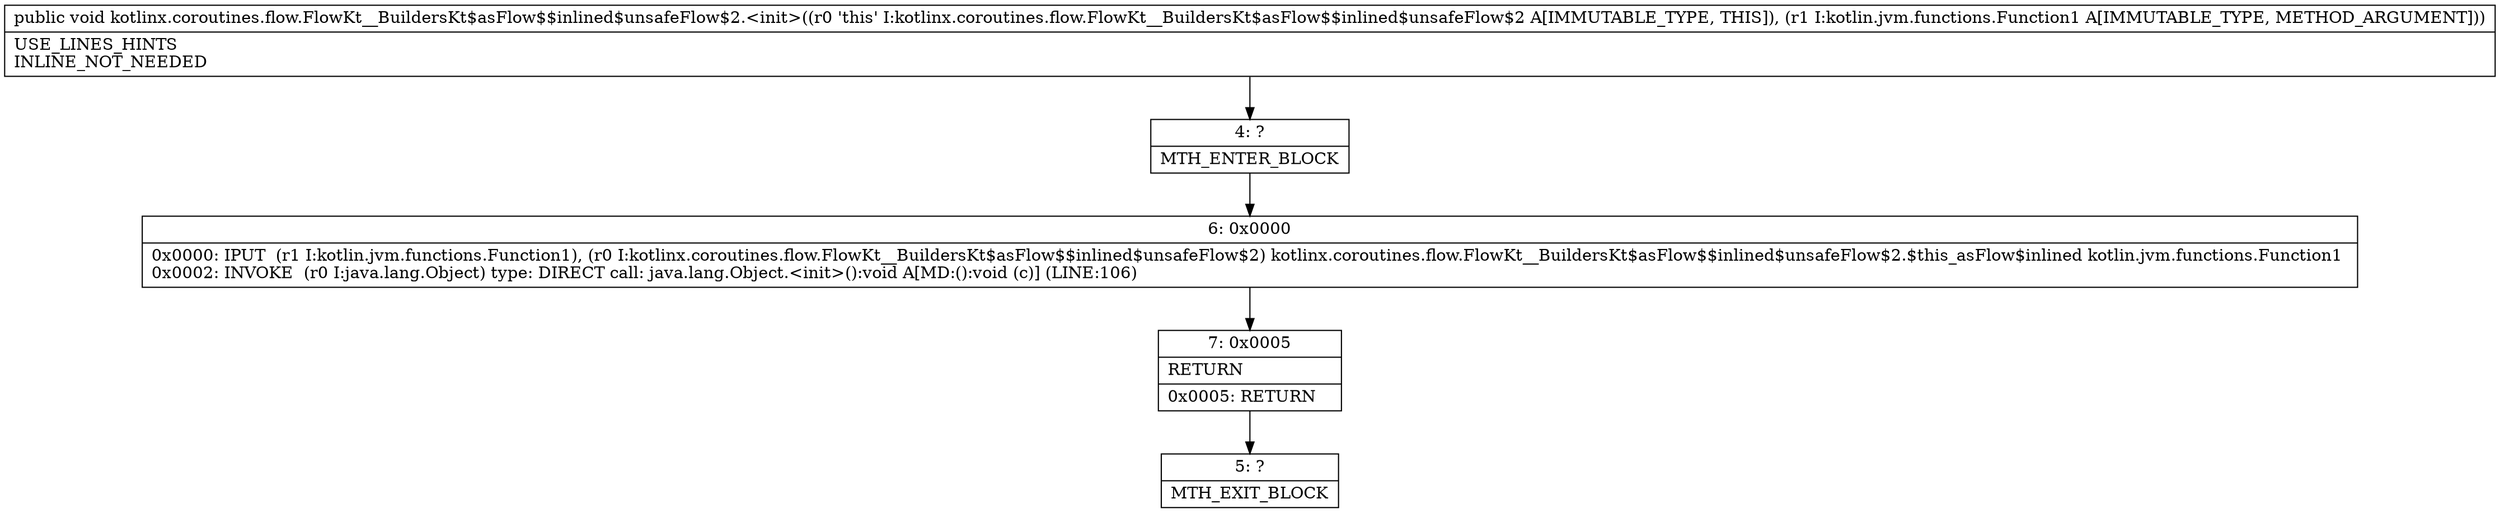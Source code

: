 digraph "CFG forkotlinx.coroutines.flow.FlowKt__BuildersKt$asFlow$$inlined$unsafeFlow$2.\<init\>(Lkotlin\/jvm\/functions\/Function1;)V" {
Node_4 [shape=record,label="{4\:\ ?|MTH_ENTER_BLOCK\l}"];
Node_6 [shape=record,label="{6\:\ 0x0000|0x0000: IPUT  (r1 I:kotlin.jvm.functions.Function1), (r0 I:kotlinx.coroutines.flow.FlowKt__BuildersKt$asFlow$$inlined$unsafeFlow$2) kotlinx.coroutines.flow.FlowKt__BuildersKt$asFlow$$inlined$unsafeFlow$2.$this_asFlow$inlined kotlin.jvm.functions.Function1 \l0x0002: INVOKE  (r0 I:java.lang.Object) type: DIRECT call: java.lang.Object.\<init\>():void A[MD:():void (c)] (LINE:106)\l}"];
Node_7 [shape=record,label="{7\:\ 0x0005|RETURN\l|0x0005: RETURN   \l}"];
Node_5 [shape=record,label="{5\:\ ?|MTH_EXIT_BLOCK\l}"];
MethodNode[shape=record,label="{public void kotlinx.coroutines.flow.FlowKt__BuildersKt$asFlow$$inlined$unsafeFlow$2.\<init\>((r0 'this' I:kotlinx.coroutines.flow.FlowKt__BuildersKt$asFlow$$inlined$unsafeFlow$2 A[IMMUTABLE_TYPE, THIS]), (r1 I:kotlin.jvm.functions.Function1 A[IMMUTABLE_TYPE, METHOD_ARGUMENT]))  | USE_LINES_HINTS\lINLINE_NOT_NEEDED\l}"];
MethodNode -> Node_4;Node_4 -> Node_6;
Node_6 -> Node_7;
Node_7 -> Node_5;
}

